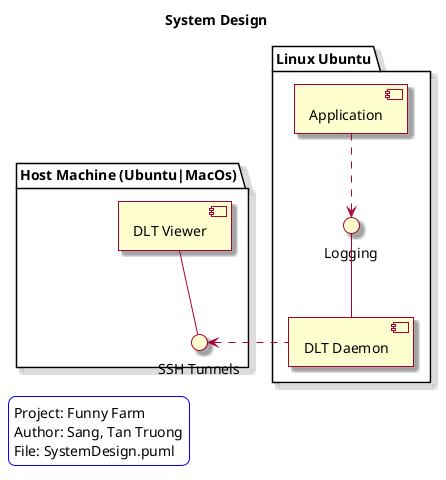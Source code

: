@startuml System Design

title "System Design"

skin rose

package "Linux Ubuntu" {
[DLT Daemon] as dlt
[Application] as app


() "Logging" as tcp

}

package "Host Machine (Ubuntu|MacOs)" {
    () "SSH Tunnels" as ssh
    [DLT Viewer] as view
}

app ..> tcp
tcp -- dlt

dlt .l.> ssh
ssh -u- view

skinparam LegendBackgroundColor #White
skinparam LegendBorderColor #Blue
legend left
Project: Funny Farm
Author: Sang, Tan Truong
File: SystemDesign.puml
endlegend

@enduml

